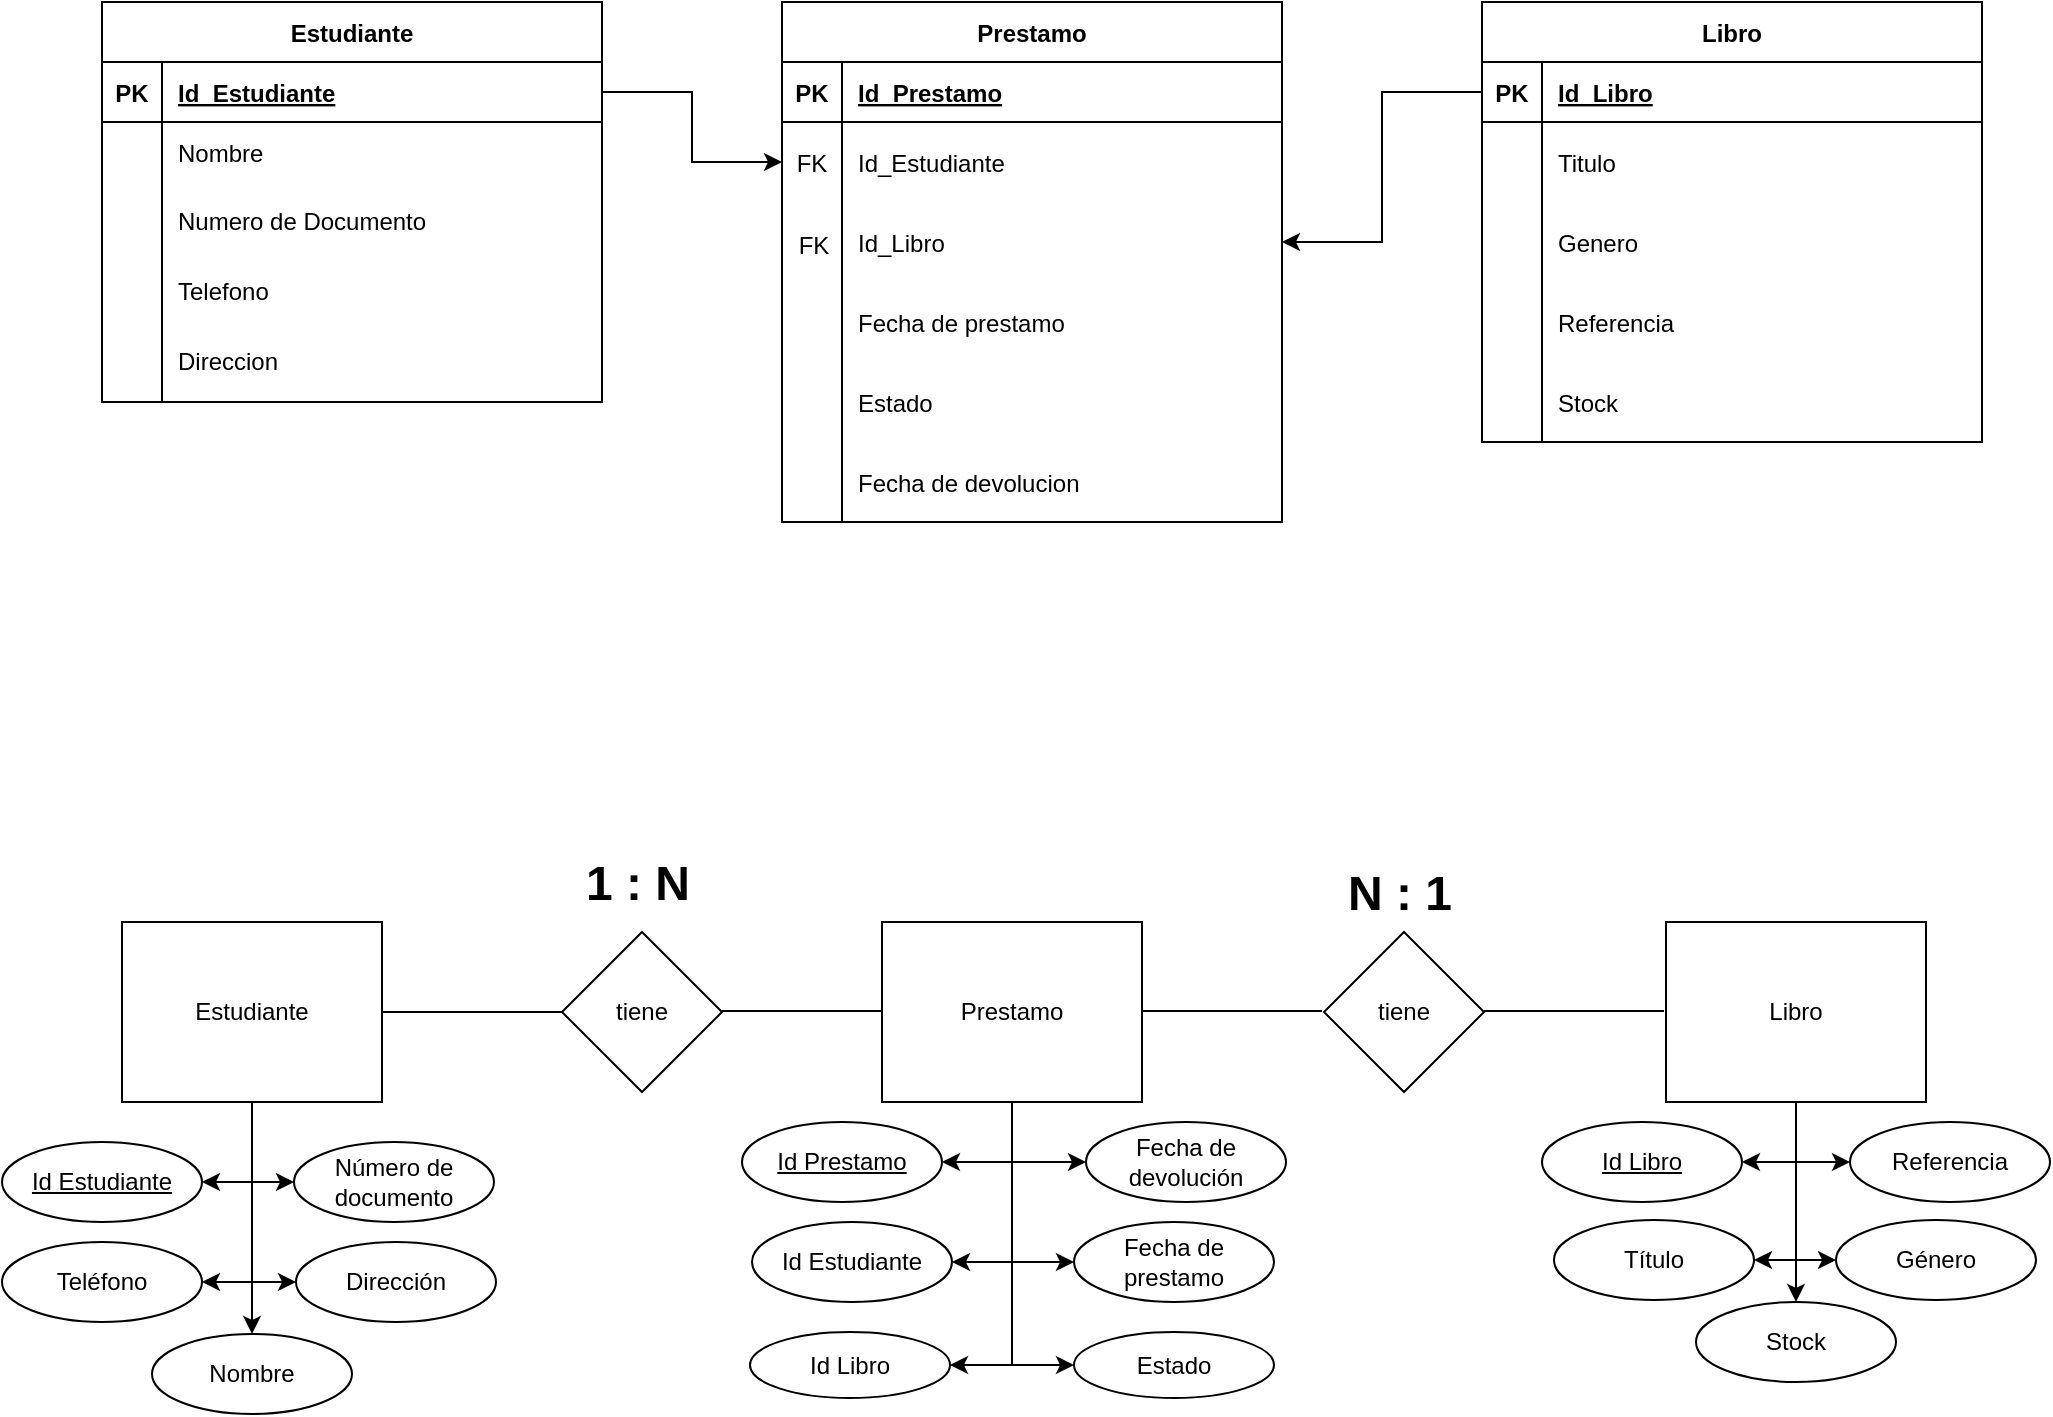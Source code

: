 <mxfile version="24.7.17">
  <diagram id="R2lEEEUBdFMjLlhIrx00" name="Page-1">
    <mxGraphModel dx="984" dy="530" grid="1" gridSize="10" guides="1" tooltips="1" connect="1" arrows="1" fold="1" page="1" pageScale="1" pageWidth="850" pageHeight="1100" math="0" shadow="0" extFonts="Permanent Marker^https://fonts.googleapis.com/css?family=Permanent+Marker">
      <root>
        <mxCell id="0" />
        <mxCell id="1" parent="0" />
        <mxCell id="C-vyLk0tnHw3VtMMgP7b-2" value="Prestamo" style="shape=table;startSize=30;container=1;collapsible=1;childLayout=tableLayout;fixedRows=1;rowLines=0;fontStyle=1;align=center;resizeLast=1;" parent="1" vertex="1">
          <mxGeometry x="390" y="130" width="250" height="260" as="geometry">
            <mxRectangle x="390" y="120" width="80" height="30" as="alternateBounds" />
          </mxGeometry>
        </mxCell>
        <mxCell id="C-vyLk0tnHw3VtMMgP7b-3" value="" style="shape=partialRectangle;collapsible=0;dropTarget=0;pointerEvents=0;fillColor=none;points=[[0,0.5],[1,0.5]];portConstraint=eastwest;top=0;left=0;right=0;bottom=1;" parent="C-vyLk0tnHw3VtMMgP7b-2" vertex="1">
          <mxGeometry y="30" width="250" height="30" as="geometry" />
        </mxCell>
        <mxCell id="C-vyLk0tnHw3VtMMgP7b-4" value="PK" style="shape=partialRectangle;overflow=hidden;connectable=0;fillColor=none;top=0;left=0;bottom=0;right=0;fontStyle=1;" parent="C-vyLk0tnHw3VtMMgP7b-3" vertex="1">
          <mxGeometry width="30" height="30" as="geometry">
            <mxRectangle width="30" height="30" as="alternateBounds" />
          </mxGeometry>
        </mxCell>
        <mxCell id="C-vyLk0tnHw3VtMMgP7b-5" value="Id_Prestamo" style="shape=partialRectangle;overflow=hidden;connectable=0;fillColor=none;top=0;left=0;bottom=0;right=0;align=left;spacingLeft=6;fontStyle=5;" parent="C-vyLk0tnHw3VtMMgP7b-3" vertex="1">
          <mxGeometry x="30" width="220" height="30" as="geometry">
            <mxRectangle width="220" height="30" as="alternateBounds" />
          </mxGeometry>
        </mxCell>
        <mxCell id="C-vyLk0tnHw3VtMMgP7b-6" value="" style="shape=partialRectangle;collapsible=0;dropTarget=0;pointerEvents=0;fillColor=none;points=[[0,0.5],[1,0.5]];portConstraint=eastwest;top=0;left=0;right=0;bottom=0;" parent="C-vyLk0tnHw3VtMMgP7b-2" vertex="1">
          <mxGeometry y="60" width="250" height="40" as="geometry" />
        </mxCell>
        <mxCell id="C-vyLk0tnHw3VtMMgP7b-7" value="FK" style="shape=partialRectangle;overflow=hidden;connectable=0;fillColor=none;top=0;left=0;bottom=0;right=0;" parent="C-vyLk0tnHw3VtMMgP7b-6" vertex="1">
          <mxGeometry width="30" height="40" as="geometry">
            <mxRectangle width="30" height="40" as="alternateBounds" />
          </mxGeometry>
        </mxCell>
        <mxCell id="C-vyLk0tnHw3VtMMgP7b-8" value="Id_Estudiante" style="shape=partialRectangle;overflow=hidden;connectable=0;fillColor=none;top=0;left=0;bottom=0;right=0;align=left;spacingLeft=6;" parent="C-vyLk0tnHw3VtMMgP7b-6" vertex="1">
          <mxGeometry x="30" width="220" height="40" as="geometry">
            <mxRectangle width="220" height="40" as="alternateBounds" />
          </mxGeometry>
        </mxCell>
        <mxCell id="C-vyLk0tnHw3VtMMgP7b-9" value="" style="shape=partialRectangle;collapsible=0;dropTarget=0;pointerEvents=0;fillColor=none;points=[[0,0.5],[1,0.5]];portConstraint=eastwest;top=0;left=0;right=0;bottom=0;" parent="C-vyLk0tnHw3VtMMgP7b-2" vertex="1">
          <mxGeometry y="100" width="250" height="40" as="geometry" />
        </mxCell>
        <mxCell id="C-vyLk0tnHw3VtMMgP7b-10" value="" style="shape=partialRectangle;overflow=hidden;connectable=0;fillColor=none;top=0;left=0;bottom=0;right=0;" parent="C-vyLk0tnHw3VtMMgP7b-9" vertex="1">
          <mxGeometry width="30" height="40" as="geometry">
            <mxRectangle width="30" height="40" as="alternateBounds" />
          </mxGeometry>
        </mxCell>
        <mxCell id="C-vyLk0tnHw3VtMMgP7b-11" value="Id_Libro" style="shape=partialRectangle;overflow=hidden;connectable=0;fillColor=none;top=0;left=0;bottom=0;right=0;align=left;spacingLeft=6;" parent="C-vyLk0tnHw3VtMMgP7b-9" vertex="1">
          <mxGeometry x="30" width="220" height="40" as="geometry">
            <mxRectangle width="220" height="40" as="alternateBounds" />
          </mxGeometry>
        </mxCell>
        <mxCell id="ZvHyLJkmEVC4T33rTj_y-20" style="shape=partialRectangle;collapsible=0;dropTarget=0;pointerEvents=0;fillColor=none;points=[[0,0.5],[1,0.5]];portConstraint=eastwest;top=0;left=0;right=0;bottom=0;" parent="C-vyLk0tnHw3VtMMgP7b-2" vertex="1">
          <mxGeometry y="140" width="250" height="40" as="geometry" />
        </mxCell>
        <mxCell id="ZvHyLJkmEVC4T33rTj_y-21" style="shape=partialRectangle;overflow=hidden;connectable=0;fillColor=none;top=0;left=0;bottom=0;right=0;" parent="ZvHyLJkmEVC4T33rTj_y-20" vertex="1">
          <mxGeometry width="30" height="40" as="geometry">
            <mxRectangle width="30" height="40" as="alternateBounds" />
          </mxGeometry>
        </mxCell>
        <mxCell id="ZvHyLJkmEVC4T33rTj_y-22" value="Fecha de prestamo" style="shape=partialRectangle;overflow=hidden;connectable=0;fillColor=none;top=0;left=0;bottom=0;right=0;align=left;spacingLeft=6;" parent="ZvHyLJkmEVC4T33rTj_y-20" vertex="1">
          <mxGeometry x="30" width="220" height="40" as="geometry">
            <mxRectangle width="220" height="40" as="alternateBounds" />
          </mxGeometry>
        </mxCell>
        <mxCell id="1x5IenjzJPcU2822-AMN-5" style="shape=partialRectangle;collapsible=0;dropTarget=0;pointerEvents=0;fillColor=none;points=[[0,0.5],[1,0.5]];portConstraint=eastwest;top=0;left=0;right=0;bottom=0;" vertex="1" parent="C-vyLk0tnHw3VtMMgP7b-2">
          <mxGeometry y="180" width="250" height="40" as="geometry" />
        </mxCell>
        <mxCell id="1x5IenjzJPcU2822-AMN-6" style="shape=partialRectangle;overflow=hidden;connectable=0;fillColor=none;top=0;left=0;bottom=0;right=0;" vertex="1" parent="1x5IenjzJPcU2822-AMN-5">
          <mxGeometry width="30" height="40" as="geometry">
            <mxRectangle width="30" height="40" as="alternateBounds" />
          </mxGeometry>
        </mxCell>
        <mxCell id="1x5IenjzJPcU2822-AMN-7" value="Estado" style="shape=partialRectangle;overflow=hidden;connectable=0;fillColor=none;top=0;left=0;bottom=0;right=0;align=left;spacingLeft=6;" vertex="1" parent="1x5IenjzJPcU2822-AMN-5">
          <mxGeometry x="30" width="220" height="40" as="geometry">
            <mxRectangle width="220" height="40" as="alternateBounds" />
          </mxGeometry>
        </mxCell>
        <mxCell id="ZvHyLJkmEVC4T33rTj_y-23" style="shape=partialRectangle;collapsible=0;dropTarget=0;pointerEvents=0;fillColor=none;points=[[0,0.5],[1,0.5]];portConstraint=eastwest;top=0;left=0;right=0;bottom=0;" parent="C-vyLk0tnHw3VtMMgP7b-2" vertex="1">
          <mxGeometry y="220" width="250" height="40" as="geometry" />
        </mxCell>
        <mxCell id="ZvHyLJkmEVC4T33rTj_y-24" style="shape=partialRectangle;overflow=hidden;connectable=0;fillColor=none;top=0;left=0;bottom=0;right=0;" parent="ZvHyLJkmEVC4T33rTj_y-23" vertex="1">
          <mxGeometry width="30" height="40" as="geometry">
            <mxRectangle width="30" height="40" as="alternateBounds" />
          </mxGeometry>
        </mxCell>
        <mxCell id="ZvHyLJkmEVC4T33rTj_y-25" value="Fecha de devolucion" style="shape=partialRectangle;overflow=hidden;connectable=0;fillColor=none;top=0;left=0;bottom=0;right=0;align=left;spacingLeft=6;" parent="ZvHyLJkmEVC4T33rTj_y-23" vertex="1">
          <mxGeometry x="30" width="220" height="40" as="geometry">
            <mxRectangle width="220" height="40" as="alternateBounds" />
          </mxGeometry>
        </mxCell>
        <mxCell id="C-vyLk0tnHw3VtMMgP7b-13" value="Libro" style="shape=table;startSize=30;container=1;collapsible=1;childLayout=tableLayout;fixedRows=1;rowLines=0;fontStyle=1;align=center;resizeLast=1;" parent="1" vertex="1">
          <mxGeometry x="740" y="130" width="250" height="220" as="geometry" />
        </mxCell>
        <mxCell id="C-vyLk0tnHw3VtMMgP7b-14" value="" style="shape=partialRectangle;collapsible=0;dropTarget=0;pointerEvents=0;fillColor=none;points=[[0,0.5],[1,0.5]];portConstraint=eastwest;top=0;left=0;right=0;bottom=1;" parent="C-vyLk0tnHw3VtMMgP7b-13" vertex="1">
          <mxGeometry y="30" width="250" height="30" as="geometry" />
        </mxCell>
        <mxCell id="C-vyLk0tnHw3VtMMgP7b-15" value="PK" style="shape=partialRectangle;overflow=hidden;connectable=0;fillColor=none;top=0;left=0;bottom=0;right=0;fontStyle=1;" parent="C-vyLk0tnHw3VtMMgP7b-14" vertex="1">
          <mxGeometry width="30" height="30" as="geometry">
            <mxRectangle width="30" height="30" as="alternateBounds" />
          </mxGeometry>
        </mxCell>
        <mxCell id="C-vyLk0tnHw3VtMMgP7b-16" value="Id_Libro" style="shape=partialRectangle;overflow=hidden;connectable=0;fillColor=none;top=0;left=0;bottom=0;right=0;align=left;spacingLeft=6;fontStyle=5;" parent="C-vyLk0tnHw3VtMMgP7b-14" vertex="1">
          <mxGeometry x="30" width="220" height="30" as="geometry">
            <mxRectangle width="220" height="30" as="alternateBounds" />
          </mxGeometry>
        </mxCell>
        <mxCell id="C-vyLk0tnHw3VtMMgP7b-17" value="" style="shape=partialRectangle;collapsible=0;dropTarget=0;pointerEvents=0;fillColor=none;points=[[0,0.5],[1,0.5]];portConstraint=eastwest;top=0;left=0;right=0;bottom=0;" parent="C-vyLk0tnHw3VtMMgP7b-13" vertex="1">
          <mxGeometry y="60" width="250" height="40" as="geometry" />
        </mxCell>
        <mxCell id="C-vyLk0tnHw3VtMMgP7b-18" value="" style="shape=partialRectangle;overflow=hidden;connectable=0;fillColor=none;top=0;left=0;bottom=0;right=0;" parent="C-vyLk0tnHw3VtMMgP7b-17" vertex="1">
          <mxGeometry width="30" height="40" as="geometry">
            <mxRectangle width="30" height="40" as="alternateBounds" />
          </mxGeometry>
        </mxCell>
        <mxCell id="C-vyLk0tnHw3VtMMgP7b-19" value="Titulo" style="shape=partialRectangle;overflow=hidden;connectable=0;fillColor=none;top=0;left=0;bottom=0;right=0;align=left;spacingLeft=6;" parent="C-vyLk0tnHw3VtMMgP7b-17" vertex="1">
          <mxGeometry x="30" width="220" height="40" as="geometry">
            <mxRectangle width="220" height="40" as="alternateBounds" />
          </mxGeometry>
        </mxCell>
        <mxCell id="C-vyLk0tnHw3VtMMgP7b-20" value="" style="shape=partialRectangle;collapsible=0;dropTarget=0;pointerEvents=0;fillColor=none;points=[[0,0.5],[1,0.5]];portConstraint=eastwest;top=0;left=0;right=0;bottom=0;" parent="C-vyLk0tnHw3VtMMgP7b-13" vertex="1">
          <mxGeometry y="100" width="250" height="40" as="geometry" />
        </mxCell>
        <mxCell id="C-vyLk0tnHw3VtMMgP7b-21" value="" style="shape=partialRectangle;overflow=hidden;connectable=0;fillColor=none;top=0;left=0;bottom=0;right=0;" parent="C-vyLk0tnHw3VtMMgP7b-20" vertex="1">
          <mxGeometry width="30" height="40" as="geometry">
            <mxRectangle width="30" height="40" as="alternateBounds" />
          </mxGeometry>
        </mxCell>
        <mxCell id="C-vyLk0tnHw3VtMMgP7b-22" value="Genero" style="shape=partialRectangle;overflow=hidden;connectable=0;fillColor=none;top=0;left=0;bottom=0;right=0;align=left;spacingLeft=6;" parent="C-vyLk0tnHw3VtMMgP7b-20" vertex="1">
          <mxGeometry x="30" width="220" height="40" as="geometry">
            <mxRectangle width="220" height="40" as="alternateBounds" />
          </mxGeometry>
        </mxCell>
        <mxCell id="ZvHyLJkmEVC4T33rTj_y-17" style="shape=partialRectangle;collapsible=0;dropTarget=0;pointerEvents=0;fillColor=none;points=[[0,0.5],[1,0.5]];portConstraint=eastwest;top=0;left=0;right=0;bottom=0;" parent="C-vyLk0tnHw3VtMMgP7b-13" vertex="1">
          <mxGeometry y="140" width="250" height="40" as="geometry" />
        </mxCell>
        <mxCell id="ZvHyLJkmEVC4T33rTj_y-18" style="shape=partialRectangle;overflow=hidden;connectable=0;fillColor=none;top=0;left=0;bottom=0;right=0;" parent="ZvHyLJkmEVC4T33rTj_y-17" vertex="1">
          <mxGeometry width="30" height="40" as="geometry">
            <mxRectangle width="30" height="40" as="alternateBounds" />
          </mxGeometry>
        </mxCell>
        <mxCell id="ZvHyLJkmEVC4T33rTj_y-19" value="Referencia" style="shape=partialRectangle;overflow=hidden;connectable=0;fillColor=none;top=0;left=0;bottom=0;right=0;align=left;spacingLeft=6;" parent="ZvHyLJkmEVC4T33rTj_y-17" vertex="1">
          <mxGeometry x="30" width="220" height="40" as="geometry">
            <mxRectangle width="220" height="40" as="alternateBounds" />
          </mxGeometry>
        </mxCell>
        <mxCell id="1x5IenjzJPcU2822-AMN-1" style="shape=partialRectangle;collapsible=0;dropTarget=0;pointerEvents=0;fillColor=none;points=[[0,0.5],[1,0.5]];portConstraint=eastwest;top=0;left=0;right=0;bottom=0;" vertex="1" parent="C-vyLk0tnHw3VtMMgP7b-13">
          <mxGeometry y="180" width="250" height="40" as="geometry" />
        </mxCell>
        <mxCell id="1x5IenjzJPcU2822-AMN-2" style="shape=partialRectangle;overflow=hidden;connectable=0;fillColor=none;top=0;left=0;bottom=0;right=0;" vertex="1" parent="1x5IenjzJPcU2822-AMN-1">
          <mxGeometry width="30" height="40" as="geometry">
            <mxRectangle width="30" height="40" as="alternateBounds" />
          </mxGeometry>
        </mxCell>
        <mxCell id="1x5IenjzJPcU2822-AMN-3" value="Stock" style="shape=partialRectangle;overflow=hidden;connectable=0;fillColor=none;top=0;left=0;bottom=0;right=0;align=left;spacingLeft=6;" vertex="1" parent="1x5IenjzJPcU2822-AMN-1">
          <mxGeometry x="30" width="220" height="40" as="geometry">
            <mxRectangle width="220" height="40" as="alternateBounds" />
          </mxGeometry>
        </mxCell>
        <mxCell id="C-vyLk0tnHw3VtMMgP7b-23" value="Estudiante" style="shape=table;startSize=30;container=1;collapsible=1;childLayout=tableLayout;fixedRows=1;rowLines=0;fontStyle=1;align=center;resizeLast=1;" parent="1" vertex="1">
          <mxGeometry x="50" y="130" width="250" height="200" as="geometry" />
        </mxCell>
        <mxCell id="C-vyLk0tnHw3VtMMgP7b-24" value="" style="shape=partialRectangle;collapsible=0;dropTarget=0;pointerEvents=0;fillColor=none;points=[[0,0.5],[1,0.5]];portConstraint=eastwest;top=0;left=0;right=0;bottom=1;" parent="C-vyLk0tnHw3VtMMgP7b-23" vertex="1">
          <mxGeometry y="30" width="250" height="30" as="geometry" />
        </mxCell>
        <mxCell id="C-vyLk0tnHw3VtMMgP7b-25" value="PK" style="shape=partialRectangle;overflow=hidden;connectable=0;fillColor=none;top=0;left=0;bottom=0;right=0;fontStyle=1;" parent="C-vyLk0tnHw3VtMMgP7b-24" vertex="1">
          <mxGeometry width="30" height="30" as="geometry">
            <mxRectangle width="30" height="30" as="alternateBounds" />
          </mxGeometry>
        </mxCell>
        <mxCell id="C-vyLk0tnHw3VtMMgP7b-26" value="Id_Estudiante" style="shape=partialRectangle;overflow=hidden;connectable=0;fillColor=none;top=0;left=0;bottom=0;right=0;align=left;spacingLeft=6;fontStyle=5;" parent="C-vyLk0tnHw3VtMMgP7b-24" vertex="1">
          <mxGeometry x="30" width="220" height="30" as="geometry">
            <mxRectangle width="220" height="30" as="alternateBounds" />
          </mxGeometry>
        </mxCell>
        <mxCell id="C-vyLk0tnHw3VtMMgP7b-27" value="" style="shape=partialRectangle;collapsible=0;dropTarget=0;pointerEvents=0;fillColor=none;points=[[0,0.5],[1,0.5]];portConstraint=eastwest;top=0;left=0;right=0;bottom=0;" parent="C-vyLk0tnHw3VtMMgP7b-23" vertex="1">
          <mxGeometry y="60" width="250" height="30" as="geometry" />
        </mxCell>
        <mxCell id="C-vyLk0tnHw3VtMMgP7b-28" value="" style="shape=partialRectangle;overflow=hidden;connectable=0;fillColor=none;top=0;left=0;bottom=0;right=0;" parent="C-vyLk0tnHw3VtMMgP7b-27" vertex="1">
          <mxGeometry width="30" height="30" as="geometry">
            <mxRectangle width="30" height="30" as="alternateBounds" />
          </mxGeometry>
        </mxCell>
        <mxCell id="C-vyLk0tnHw3VtMMgP7b-29" value="Nombre" style="shape=partialRectangle;overflow=hidden;connectable=0;fillColor=none;top=0;left=0;bottom=0;right=0;align=left;spacingLeft=6;" parent="C-vyLk0tnHw3VtMMgP7b-27" vertex="1">
          <mxGeometry x="30" width="220" height="30" as="geometry">
            <mxRectangle width="220" height="30" as="alternateBounds" />
          </mxGeometry>
        </mxCell>
        <mxCell id="ZvHyLJkmEVC4T33rTj_y-11" value="" style="shape=tableRow;horizontal=0;startSize=0;swimlaneHead=0;swimlaneBody=0;fillColor=none;collapsible=0;dropTarget=0;points=[[0,0.5],[1,0.5]];portConstraint=eastwest;top=0;left=0;right=0;bottom=0;" parent="C-vyLk0tnHw3VtMMgP7b-23" vertex="1">
          <mxGeometry y="90" width="250" height="40" as="geometry" />
        </mxCell>
        <mxCell id="ZvHyLJkmEVC4T33rTj_y-12" value="" style="shape=partialRectangle;connectable=0;fillColor=none;top=0;left=0;bottom=0;right=0;editable=1;overflow=hidden;whiteSpace=wrap;html=1;" parent="ZvHyLJkmEVC4T33rTj_y-11" vertex="1">
          <mxGeometry width="30" height="40" as="geometry">
            <mxRectangle width="30" height="40" as="alternateBounds" />
          </mxGeometry>
        </mxCell>
        <mxCell id="ZvHyLJkmEVC4T33rTj_y-13" value="Numero de Documento" style="shape=partialRectangle;connectable=0;fillColor=none;top=0;left=0;bottom=0;right=0;align=left;spacingLeft=6;overflow=hidden;whiteSpace=wrap;html=1;" parent="ZvHyLJkmEVC4T33rTj_y-11" vertex="1">
          <mxGeometry x="30" width="220" height="40" as="geometry">
            <mxRectangle width="220" height="40" as="alternateBounds" />
          </mxGeometry>
        </mxCell>
        <mxCell id="ZvHyLJkmEVC4T33rTj_y-14" value="" style="shape=tableRow;horizontal=0;startSize=0;swimlaneHead=0;swimlaneBody=0;fillColor=none;collapsible=0;dropTarget=0;points=[[0,0.5],[1,0.5]];portConstraint=eastwest;top=0;left=0;right=0;bottom=0;" parent="C-vyLk0tnHw3VtMMgP7b-23" vertex="1">
          <mxGeometry y="130" width="250" height="30" as="geometry" />
        </mxCell>
        <mxCell id="ZvHyLJkmEVC4T33rTj_y-15" value="" style="shape=partialRectangle;connectable=0;fillColor=none;top=0;left=0;bottom=0;right=0;editable=1;overflow=hidden;whiteSpace=wrap;html=1;" parent="ZvHyLJkmEVC4T33rTj_y-14" vertex="1">
          <mxGeometry width="30" height="30" as="geometry">
            <mxRectangle width="30" height="30" as="alternateBounds" />
          </mxGeometry>
        </mxCell>
        <mxCell id="ZvHyLJkmEVC4T33rTj_y-16" value="Telefono" style="shape=partialRectangle;connectable=0;fillColor=none;top=0;left=0;bottom=0;right=0;align=left;spacingLeft=6;overflow=hidden;whiteSpace=wrap;html=1;" parent="ZvHyLJkmEVC4T33rTj_y-14" vertex="1">
          <mxGeometry x="30" width="220" height="30" as="geometry">
            <mxRectangle width="220" height="30" as="alternateBounds" />
          </mxGeometry>
        </mxCell>
        <mxCell id="ZvHyLJkmEVC4T33rTj_y-8" value="" style="shape=tableRow;horizontal=0;startSize=0;swimlaneHead=0;swimlaneBody=0;fillColor=none;collapsible=0;dropTarget=0;points=[[0,0.5],[1,0.5]];portConstraint=eastwest;top=0;left=0;right=0;bottom=0;" parent="C-vyLk0tnHw3VtMMgP7b-23" vertex="1">
          <mxGeometry y="160" width="250" height="40" as="geometry" />
        </mxCell>
        <mxCell id="ZvHyLJkmEVC4T33rTj_y-9" value="" style="shape=partialRectangle;connectable=0;fillColor=none;top=0;left=0;bottom=0;right=0;editable=1;overflow=hidden;whiteSpace=wrap;html=1;" parent="ZvHyLJkmEVC4T33rTj_y-8" vertex="1">
          <mxGeometry width="30" height="40" as="geometry">
            <mxRectangle width="30" height="40" as="alternateBounds" />
          </mxGeometry>
        </mxCell>
        <mxCell id="ZvHyLJkmEVC4T33rTj_y-10" value="Direccion" style="shape=partialRectangle;connectable=0;fillColor=none;top=0;left=0;bottom=0;right=0;align=left;spacingLeft=6;overflow=hidden;whiteSpace=wrap;html=1;" parent="ZvHyLJkmEVC4T33rTj_y-8" vertex="1">
          <mxGeometry x="30" width="220" height="40" as="geometry">
            <mxRectangle width="220" height="40" as="alternateBounds" />
          </mxGeometry>
        </mxCell>
        <mxCell id="ZvHyLJkmEVC4T33rTj_y-29" value="FK" style="shape=partialRectangle;overflow=hidden;connectable=0;fillColor=none;top=0;left=0;bottom=0;right=0;" parent="1" vertex="1">
          <mxGeometry x="391" y="236" width="30" height="30" as="geometry">
            <mxRectangle width="30" height="30" as="alternateBounds" />
          </mxGeometry>
        </mxCell>
        <mxCell id="ZvHyLJkmEVC4T33rTj_y-72" style="edgeStyle=orthogonalEdgeStyle;rounded=0;orthogonalLoop=1;jettySize=auto;html=1;exitX=0.5;exitY=1;exitDx=0;exitDy=0;entryX=1;entryY=0.5;entryDx=0;entryDy=0;" parent="1" source="ZvHyLJkmEVC4T33rTj_y-31" target="ZvHyLJkmEVC4T33rTj_y-49" edge="1">
          <mxGeometry relative="1" as="geometry" />
        </mxCell>
        <mxCell id="ZvHyLJkmEVC4T33rTj_y-75" style="edgeStyle=orthogonalEdgeStyle;rounded=0;orthogonalLoop=1;jettySize=auto;html=1;exitX=0.5;exitY=1;exitDx=0;exitDy=0;entryX=0;entryY=0.5;entryDx=0;entryDy=0;" parent="1" source="ZvHyLJkmEVC4T33rTj_y-31" target="ZvHyLJkmEVC4T33rTj_y-64" edge="1">
          <mxGeometry relative="1" as="geometry">
            <Array as="points">
              <mxPoint x="125" y="720" />
            </Array>
          </mxGeometry>
        </mxCell>
        <mxCell id="1x5IenjzJPcU2822-AMN-11" style="edgeStyle=orthogonalEdgeStyle;rounded=0;orthogonalLoop=1;jettySize=auto;html=1;exitX=0.5;exitY=1;exitDx=0;exitDy=0;entryX=1;entryY=0.5;entryDx=0;entryDy=0;" edge="1" parent="1" source="ZvHyLJkmEVC4T33rTj_y-31" target="ZvHyLJkmEVC4T33rTj_y-61">
          <mxGeometry relative="1" as="geometry" />
        </mxCell>
        <mxCell id="1x5IenjzJPcU2822-AMN-12" style="edgeStyle=orthogonalEdgeStyle;rounded=0;orthogonalLoop=1;jettySize=auto;html=1;exitX=0.5;exitY=1;exitDx=0;exitDy=0;entryX=0;entryY=0.5;entryDx=0;entryDy=0;" edge="1" parent="1" source="ZvHyLJkmEVC4T33rTj_y-31" target="ZvHyLJkmEVC4T33rTj_y-63">
          <mxGeometry relative="1" as="geometry">
            <Array as="points">
              <mxPoint x="125" y="770" />
            </Array>
          </mxGeometry>
        </mxCell>
        <mxCell id="1x5IenjzJPcU2822-AMN-14" style="edgeStyle=orthogonalEdgeStyle;rounded=0;orthogonalLoop=1;jettySize=auto;html=1;exitX=0.5;exitY=1;exitDx=0;exitDy=0;entryX=0.5;entryY=0;entryDx=0;entryDy=0;" edge="1" parent="1" source="ZvHyLJkmEVC4T33rTj_y-31" target="1x5IenjzJPcU2822-AMN-13">
          <mxGeometry relative="1" as="geometry" />
        </mxCell>
        <mxCell id="ZvHyLJkmEVC4T33rTj_y-31" value="Estudiante" style="rounded=0;whiteSpace=wrap;html=1;" parent="1" vertex="1">
          <mxGeometry x="60" y="590" width="130" height="90" as="geometry" />
        </mxCell>
        <mxCell id="ZvHyLJkmEVC4T33rTj_y-32" value="tiene" style="rhombus;whiteSpace=wrap;html=1;" parent="1" vertex="1">
          <mxGeometry x="280" y="595" width="80" height="80" as="geometry" />
        </mxCell>
        <mxCell id="ZvHyLJkmEVC4T33rTj_y-39" value="" style="endArrow=none;html=1;rounded=0;exitX=1;exitY=0.5;exitDx=0;exitDy=0;entryX=0;entryY=0.5;entryDx=0;entryDy=0;" parent="1" source="ZvHyLJkmEVC4T33rTj_y-31" target="ZvHyLJkmEVC4T33rTj_y-32" edge="1">
          <mxGeometry width="50" height="50" relative="1" as="geometry">
            <mxPoint x="440" y="500" as="sourcePoint" />
            <mxPoint x="490" y="450" as="targetPoint" />
          </mxGeometry>
        </mxCell>
        <mxCell id="ZvHyLJkmEVC4T33rTj_y-41" value="" style="endArrow=none;html=1;rounded=0;exitX=1;exitY=0.5;exitDx=0;exitDy=0;entryX=0;entryY=0.5;entryDx=0;entryDy=0;" parent="1" edge="1">
          <mxGeometry width="50" height="50" relative="1" as="geometry">
            <mxPoint x="360" y="634.44" as="sourcePoint" />
            <mxPoint x="450" y="634.44" as="targetPoint" />
          </mxGeometry>
        </mxCell>
        <mxCell id="ZvHyLJkmEVC4T33rTj_y-78" style="edgeStyle=orthogonalEdgeStyle;rounded=0;orthogonalLoop=1;jettySize=auto;html=1;exitX=0.5;exitY=1;exitDx=0;exitDy=0;entryX=1;entryY=0.5;entryDx=0;entryDy=0;" parent="1" source="ZvHyLJkmEVC4T33rTj_y-42" target="ZvHyLJkmEVC4T33rTj_y-51" edge="1">
          <mxGeometry relative="1" as="geometry" />
        </mxCell>
        <mxCell id="ZvHyLJkmEVC4T33rTj_y-79" style="edgeStyle=orthogonalEdgeStyle;rounded=0;orthogonalLoop=1;jettySize=auto;html=1;exitX=0.5;exitY=1;exitDx=0;exitDy=0;entryX=0;entryY=0.5;entryDx=0;entryDy=0;" parent="1" source="ZvHyLJkmEVC4T33rTj_y-42" target="ZvHyLJkmEVC4T33rTj_y-66" edge="1">
          <mxGeometry relative="1" as="geometry">
            <Array as="points">
              <mxPoint x="505" y="710" />
            </Array>
          </mxGeometry>
        </mxCell>
        <mxCell id="ZvHyLJkmEVC4T33rTj_y-80" style="edgeStyle=orthogonalEdgeStyle;rounded=0;orthogonalLoop=1;jettySize=auto;html=1;exitX=0.5;exitY=1;exitDx=0;exitDy=0;entryX=1;entryY=0.5;entryDx=0;entryDy=0;" parent="1" source="ZvHyLJkmEVC4T33rTj_y-42" target="ZvHyLJkmEVC4T33rTj_y-67" edge="1">
          <mxGeometry relative="1" as="geometry" />
        </mxCell>
        <mxCell id="ZvHyLJkmEVC4T33rTj_y-81" style="edgeStyle=orthogonalEdgeStyle;rounded=0;orthogonalLoop=1;jettySize=auto;html=1;exitX=0.5;exitY=1;exitDx=0;exitDy=0;entryX=0;entryY=0.5;entryDx=0;entryDy=0;" parent="1" source="ZvHyLJkmEVC4T33rTj_y-42" target="ZvHyLJkmEVC4T33rTj_y-65" edge="1">
          <mxGeometry relative="1" as="geometry">
            <Array as="points">
              <mxPoint x="505" y="760" />
            </Array>
          </mxGeometry>
        </mxCell>
        <mxCell id="1x5IenjzJPcU2822-AMN-9" style="edgeStyle=orthogonalEdgeStyle;rounded=0;orthogonalLoop=1;jettySize=auto;html=1;exitX=0.5;exitY=1;exitDx=0;exitDy=0;entryX=1;entryY=0.5;entryDx=0;entryDy=0;" edge="1" parent="1" source="ZvHyLJkmEVC4T33rTj_y-42" target="ZvHyLJkmEVC4T33rTj_y-68">
          <mxGeometry relative="1" as="geometry" />
        </mxCell>
        <mxCell id="1x5IenjzJPcU2822-AMN-10" style="edgeStyle=orthogonalEdgeStyle;rounded=0;orthogonalLoop=1;jettySize=auto;html=1;exitX=0.5;exitY=1;exitDx=0;exitDy=0;entryX=0;entryY=0.5;entryDx=0;entryDy=0;" edge="1" parent="1" source="ZvHyLJkmEVC4T33rTj_y-42" target="1x5IenjzJPcU2822-AMN-8">
          <mxGeometry relative="1" as="geometry" />
        </mxCell>
        <mxCell id="ZvHyLJkmEVC4T33rTj_y-42" value="Prestamo" style="rounded=0;whiteSpace=wrap;html=1;" parent="1" vertex="1">
          <mxGeometry x="440" y="590" width="130" height="90" as="geometry" />
        </mxCell>
        <mxCell id="ZvHyLJkmEVC4T33rTj_y-43" value="tiene" style="rhombus;whiteSpace=wrap;html=1;" parent="1" vertex="1">
          <mxGeometry x="661" y="595" width="80" height="80" as="geometry" />
        </mxCell>
        <mxCell id="ZvHyLJkmEVC4T33rTj_y-44" value="" style="endArrow=none;html=1;rounded=0;exitX=1;exitY=0.5;exitDx=0;exitDy=0;entryX=0;entryY=0.5;entryDx=0;entryDy=0;" parent="1" edge="1">
          <mxGeometry width="50" height="50" relative="1" as="geometry">
            <mxPoint x="570" y="634.44" as="sourcePoint" />
            <mxPoint x="660" y="634.44" as="targetPoint" />
          </mxGeometry>
        </mxCell>
        <mxCell id="ZvHyLJkmEVC4T33rTj_y-84" style="edgeStyle=orthogonalEdgeStyle;rounded=0;orthogonalLoop=1;jettySize=auto;html=1;exitX=0.5;exitY=1;exitDx=0;exitDy=0;entryX=1;entryY=0.5;entryDx=0;entryDy=0;" parent="1" source="ZvHyLJkmEVC4T33rTj_y-45" target="ZvHyLJkmEVC4T33rTj_y-50" edge="1">
          <mxGeometry relative="1" as="geometry" />
        </mxCell>
        <mxCell id="ZvHyLJkmEVC4T33rTj_y-85" style="edgeStyle=orthogonalEdgeStyle;rounded=0;orthogonalLoop=1;jettySize=auto;html=1;exitX=0.5;exitY=1;exitDx=0;exitDy=0;entryX=0;entryY=0.5;entryDx=0;entryDy=0;" parent="1" source="ZvHyLJkmEVC4T33rTj_y-45" target="ZvHyLJkmEVC4T33rTj_y-70" edge="1">
          <mxGeometry relative="1" as="geometry" />
        </mxCell>
        <mxCell id="1x5IenjzJPcU2822-AMN-15" style="edgeStyle=orthogonalEdgeStyle;rounded=0;orthogonalLoop=1;jettySize=auto;html=1;exitX=0.5;exitY=1;exitDx=0;exitDy=0;entryX=0.5;entryY=0;entryDx=0;entryDy=0;" edge="1" parent="1" source="ZvHyLJkmEVC4T33rTj_y-45" target="1x5IenjzJPcU2822-AMN-4">
          <mxGeometry relative="1" as="geometry" />
        </mxCell>
        <mxCell id="1x5IenjzJPcU2822-AMN-16" style="edgeStyle=orthogonalEdgeStyle;rounded=0;orthogonalLoop=1;jettySize=auto;html=1;exitX=0.5;exitY=1;exitDx=0;exitDy=0;entryX=1;entryY=0.5;entryDx=0;entryDy=0;" edge="1" parent="1" source="ZvHyLJkmEVC4T33rTj_y-45" target="ZvHyLJkmEVC4T33rTj_y-71">
          <mxGeometry relative="1" as="geometry" />
        </mxCell>
        <mxCell id="1x5IenjzJPcU2822-AMN-17" style="edgeStyle=orthogonalEdgeStyle;rounded=0;orthogonalLoop=1;jettySize=auto;html=1;entryX=0;entryY=0.5;entryDx=0;entryDy=0;" edge="1" parent="1" source="ZvHyLJkmEVC4T33rTj_y-45" target="ZvHyLJkmEVC4T33rTj_y-69">
          <mxGeometry relative="1" as="geometry" />
        </mxCell>
        <mxCell id="ZvHyLJkmEVC4T33rTj_y-45" value="Libro" style="rounded=0;whiteSpace=wrap;html=1;" parent="1" vertex="1">
          <mxGeometry x="832" y="590" width="130" height="90" as="geometry" />
        </mxCell>
        <mxCell id="ZvHyLJkmEVC4T33rTj_y-46" value="" style="endArrow=none;html=1;rounded=0;exitX=1;exitY=0.5;exitDx=0;exitDy=0;entryX=0;entryY=0.5;entryDx=0;entryDy=0;" parent="1" edge="1">
          <mxGeometry width="50" height="50" relative="1" as="geometry">
            <mxPoint x="741" y="634.44" as="sourcePoint" />
            <mxPoint x="831" y="634.44" as="targetPoint" />
          </mxGeometry>
        </mxCell>
        <mxCell id="ZvHyLJkmEVC4T33rTj_y-47" value="&lt;h1 style=&quot;margin-top: 0px;&quot;&gt;1 : N&lt;/h1&gt;" style="text;html=1;whiteSpace=wrap;overflow=hidden;rounded=0;" parent="1" vertex="1">
          <mxGeometry x="290" y="550" width="60" height="40" as="geometry" />
        </mxCell>
        <mxCell id="ZvHyLJkmEVC4T33rTj_y-48" value="&lt;h1 style=&quot;margin-top: 0px;&quot;&gt;N : 1&lt;/h1&gt;" style="text;html=1;whiteSpace=wrap;overflow=hidden;rounded=0;" parent="1" vertex="1">
          <mxGeometry x="671" y="555" width="60" height="40" as="geometry" />
        </mxCell>
        <mxCell id="ZvHyLJkmEVC4T33rTj_y-49" value="&lt;u&gt;Id Estudiante&lt;/u&gt;" style="ellipse;whiteSpace=wrap;html=1;align=center;" parent="1" vertex="1">
          <mxGeometry y="700" width="100" height="40" as="geometry" />
        </mxCell>
        <mxCell id="ZvHyLJkmEVC4T33rTj_y-50" value="&lt;u&gt;Id Libro&lt;/u&gt;" style="ellipse;whiteSpace=wrap;html=1;align=center;" parent="1" vertex="1">
          <mxGeometry x="770" y="690" width="100" height="40" as="geometry" />
        </mxCell>
        <mxCell id="ZvHyLJkmEVC4T33rTj_y-51" value="&lt;u&gt;Id Prestamo&lt;/u&gt;" style="ellipse;whiteSpace=wrap;html=1;align=center;" parent="1" vertex="1">
          <mxGeometry x="370" y="690" width="100" height="40" as="geometry" />
        </mxCell>
        <mxCell id="ZvHyLJkmEVC4T33rTj_y-54" value="" style="edgeStyle=orthogonalEdgeStyle;rounded=0;orthogonalLoop=1;jettySize=auto;html=1;" parent="1" source="C-vyLk0tnHw3VtMMgP7b-24" target="C-vyLk0tnHw3VtMMgP7b-6" edge="1">
          <mxGeometry relative="1" as="geometry" />
        </mxCell>
        <mxCell id="ZvHyLJkmEVC4T33rTj_y-59" value="" style="edgeStyle=orthogonalEdgeStyle;rounded=0;orthogonalLoop=1;jettySize=auto;html=1;entryX=1;entryY=0.5;entryDx=0;entryDy=0;" parent="1" source="C-vyLk0tnHw3VtMMgP7b-14" target="C-vyLk0tnHw3VtMMgP7b-9" edge="1">
          <mxGeometry relative="1" as="geometry" />
        </mxCell>
        <mxCell id="ZvHyLJkmEVC4T33rTj_y-61" value="Teléfono" style="ellipse;whiteSpace=wrap;html=1;align=center;" parent="1" vertex="1">
          <mxGeometry y="750" width="100" height="40" as="geometry" />
        </mxCell>
        <mxCell id="ZvHyLJkmEVC4T33rTj_y-63" value="Dirección" style="ellipse;whiteSpace=wrap;html=1;align=center;" parent="1" vertex="1">
          <mxGeometry x="147" y="750" width="100" height="40" as="geometry" />
        </mxCell>
        <mxCell id="ZvHyLJkmEVC4T33rTj_y-64" value="Número de documento" style="ellipse;whiteSpace=wrap;html=1;align=center;" parent="1" vertex="1">
          <mxGeometry x="146" y="700" width="100" height="40" as="geometry" />
        </mxCell>
        <mxCell id="ZvHyLJkmEVC4T33rTj_y-65" value="Fecha de prestamo" style="ellipse;whiteSpace=wrap;html=1;align=center;" parent="1" vertex="1">
          <mxGeometry x="536" y="740" width="100" height="40" as="geometry" />
        </mxCell>
        <mxCell id="ZvHyLJkmEVC4T33rTj_y-66" value="Fecha de devolución" style="ellipse;whiteSpace=wrap;html=1;align=center;" parent="1" vertex="1">
          <mxGeometry x="542" y="690" width="100" height="40" as="geometry" />
        </mxCell>
        <mxCell id="ZvHyLJkmEVC4T33rTj_y-67" value="Id Estudiante" style="ellipse;whiteSpace=wrap;html=1;align=center;" parent="1" vertex="1">
          <mxGeometry x="375" y="740" width="100" height="40" as="geometry" />
        </mxCell>
        <mxCell id="ZvHyLJkmEVC4T33rTj_y-68" value="Id Libro" style="ellipse;whiteSpace=wrap;html=1;align=center;" parent="1" vertex="1">
          <mxGeometry x="374" y="795" width="100" height="33" as="geometry" />
        </mxCell>
        <mxCell id="ZvHyLJkmEVC4T33rTj_y-69" value="Género" style="ellipse;whiteSpace=wrap;html=1;align=center;" parent="1" vertex="1">
          <mxGeometry x="917" y="739" width="100" height="40" as="geometry" />
        </mxCell>
        <mxCell id="ZvHyLJkmEVC4T33rTj_y-70" value="Referencia" style="ellipse;whiteSpace=wrap;html=1;align=center;" parent="1" vertex="1">
          <mxGeometry x="924" y="690" width="100" height="40" as="geometry" />
        </mxCell>
        <mxCell id="ZvHyLJkmEVC4T33rTj_y-71" value="Título" style="ellipse;whiteSpace=wrap;html=1;align=center;" parent="1" vertex="1">
          <mxGeometry x="776" y="739" width="100" height="40" as="geometry" />
        </mxCell>
        <mxCell id="1x5IenjzJPcU2822-AMN-4" value="Stock" style="ellipse;whiteSpace=wrap;html=1;align=center;" vertex="1" parent="1">
          <mxGeometry x="847" y="780" width="100" height="40" as="geometry" />
        </mxCell>
        <mxCell id="1x5IenjzJPcU2822-AMN-8" value="Estado" style="ellipse;whiteSpace=wrap;html=1;align=center;" vertex="1" parent="1">
          <mxGeometry x="536" y="795" width="100" height="33" as="geometry" />
        </mxCell>
        <mxCell id="1x5IenjzJPcU2822-AMN-13" value="Nombre" style="ellipse;whiteSpace=wrap;html=1;align=center;" vertex="1" parent="1">
          <mxGeometry x="75" y="796" width="100" height="40" as="geometry" />
        </mxCell>
      </root>
    </mxGraphModel>
  </diagram>
</mxfile>
